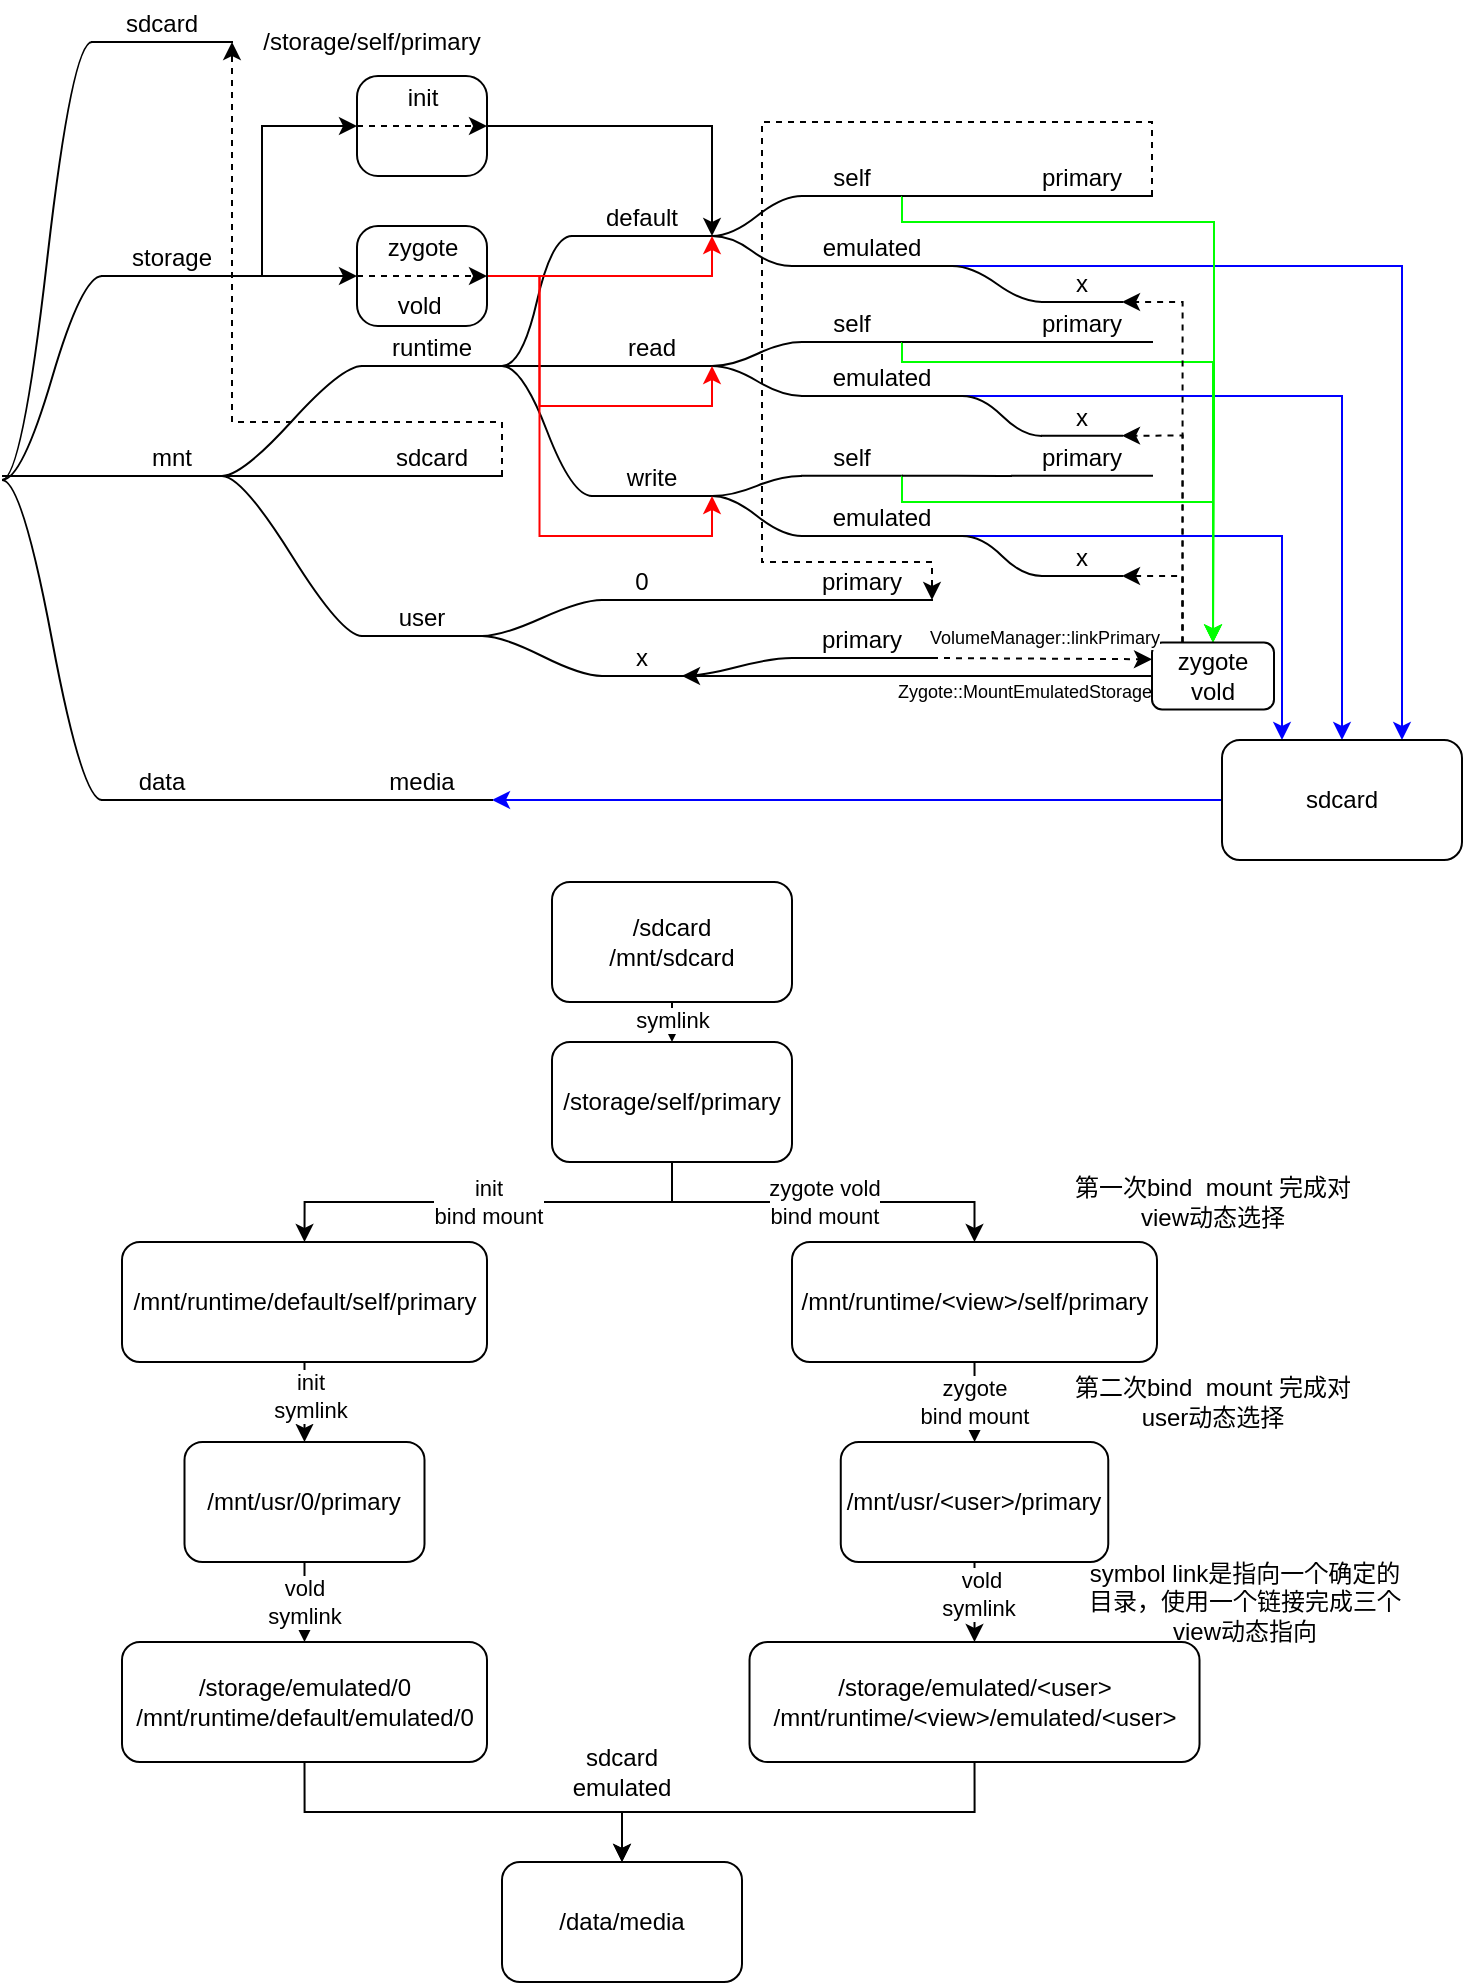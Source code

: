 <mxfile version="13.8.8" type="github">
  <diagram id="6JwGHGVocwXZkzMCrswH" name="Page-1">
    <mxGraphModel dx="1186" dy="703" grid="1" gridSize="10" guides="1" tooltips="1" connect="1" arrows="1" fold="1" page="1" pageScale="1" pageWidth="850" pageHeight="1100" math="0" shadow="0">
      <root>
        <mxCell id="0" />
        <mxCell id="1" parent="0" />
        <mxCell id="CsnrQh9HoF27jer_LtWM-1" value="sdcard" style="whiteSpace=wrap;html=1;shape=partialRectangle;top=0;left=0;bottom=1;right=0;points=[[0,1],[1,1]];fillColor=none;align=center;verticalAlign=bottom;routingCenterY=0.5;snapToPoint=1;recursiveResize=0;autosize=1;treeFolding=1;treeMoving=1;newEdgeStyle={&quot;edgeStyle&quot;:&quot;entityRelationEdgeStyle&quot;,&quot;startArrow&quot;:&quot;none&quot;,&quot;endArrow&quot;:&quot;none&quot;,&quot;segment&quot;:10,&quot;curved&quot;:1};" parent="1" vertex="1">
          <mxGeometry x="85" y="30" width="70" height="20" as="geometry" />
        </mxCell>
        <mxCell id="CsnrQh9HoF27jer_LtWM-2" value="" style="edgeStyle=entityRelationEdgeStyle;startArrow=none;endArrow=none;segment=10;curved=1;" parent="1" target="CsnrQh9HoF27jer_LtWM-1" edge="1">
          <mxGeometry relative="1" as="geometry">
            <mxPoint x="40" y="269" as="sourcePoint" />
          </mxGeometry>
        </mxCell>
        <mxCell id="CsnrQh9HoF27jer_LtWM-42" style="edgeStyle=orthogonalEdgeStyle;rounded=0;orthogonalLoop=1;jettySize=auto;html=1;exitX=1;exitY=1;exitDx=0;exitDy=0;entryX=0;entryY=0.5;entryDx=0;entryDy=0;" parent="1" source="CsnrQh9HoF27jer_LtWM-3" target="CsnrQh9HoF27jer_LtWM-41" edge="1">
          <mxGeometry relative="1" as="geometry">
            <Array as="points">
              <mxPoint x="170" y="167" />
              <mxPoint x="170" y="92" />
            </Array>
          </mxGeometry>
        </mxCell>
        <mxCell id="CsnrQh9HoF27jer_LtWM-47" style="edgeStyle=orthogonalEdgeStyle;rounded=0;orthogonalLoop=1;jettySize=auto;html=1;exitX=1;exitY=1;exitDx=0;exitDy=0;entryX=0;entryY=0.5;entryDx=0;entryDy=0;" parent="1" source="CsnrQh9HoF27jer_LtWM-3" target="CsnrQh9HoF27jer_LtWM-46" edge="1">
          <mxGeometry relative="1" as="geometry">
            <Array as="points">
              <mxPoint x="200" y="167" />
              <mxPoint x="200" y="167" />
            </Array>
          </mxGeometry>
        </mxCell>
        <mxCell id="CsnrQh9HoF27jer_LtWM-3" value="storage" style="whiteSpace=wrap;html=1;shape=partialRectangle;top=0;left=0;bottom=1;right=0;points=[[0,1],[1,1]];fillColor=none;align=center;verticalAlign=bottom;routingCenterY=0.5;snapToPoint=1;recursiveResize=0;autosize=1;treeFolding=1;treeMoving=1;newEdgeStyle={&quot;edgeStyle&quot;:&quot;entityRelationEdgeStyle&quot;,&quot;startArrow&quot;:&quot;none&quot;,&quot;endArrow&quot;:&quot;none&quot;,&quot;segment&quot;:10,&quot;curved&quot;:1};" parent="1" vertex="1">
          <mxGeometry x="90" y="137" width="70" height="30" as="geometry" />
        </mxCell>
        <mxCell id="CsnrQh9HoF27jer_LtWM-4" value="" style="edgeStyle=entityRelationEdgeStyle;startArrow=none;endArrow=none;segment=10;curved=1;" parent="1" target="CsnrQh9HoF27jer_LtWM-3" edge="1">
          <mxGeometry relative="1" as="geometry">
            <mxPoint x="40" y="269" as="sourcePoint" />
          </mxGeometry>
        </mxCell>
        <mxCell id="CsnrQh9HoF27jer_LtWM-5" value="mnt" style="whiteSpace=wrap;html=1;shape=partialRectangle;top=0;left=0;bottom=1;right=0;points=[[0,1],[1,1]];fillColor=none;align=center;verticalAlign=bottom;routingCenterY=0.5;snapToPoint=1;recursiveResize=0;autosize=1;treeFolding=1;treeMoving=1;newEdgeStyle={&quot;edgeStyle&quot;:&quot;entityRelationEdgeStyle&quot;,&quot;startArrow&quot;:&quot;none&quot;,&quot;endArrow&quot;:&quot;none&quot;,&quot;segment&quot;:10,&quot;curved&quot;:1};" parent="1" vertex="1">
          <mxGeometry x="100" y="247" width="50" height="20" as="geometry" />
        </mxCell>
        <mxCell id="CsnrQh9HoF27jer_LtWM-6" value="" style="edgeStyle=entityRelationEdgeStyle;startArrow=none;endArrow=none;segment=10;curved=1;" parent="1" target="CsnrQh9HoF27jer_LtWM-5" edge="1">
          <mxGeometry relative="1" as="geometry">
            <mxPoint x="40" y="267" as="sourcePoint" />
          </mxGeometry>
        </mxCell>
        <mxCell id="CsnrQh9HoF27jer_LtWM-7" value="data" style="whiteSpace=wrap;html=1;shape=partialRectangle;top=0;left=0;bottom=1;right=0;points=[[0,1],[1,1]];fillColor=none;align=center;verticalAlign=bottom;routingCenterY=0.5;snapToPoint=1;recursiveResize=0;autosize=1;treeFolding=1;treeMoving=1;newEdgeStyle={&quot;edgeStyle&quot;:&quot;entityRelationEdgeStyle&quot;,&quot;startArrow&quot;:&quot;none&quot;,&quot;endArrow&quot;:&quot;none&quot;,&quot;segment&quot;:10,&quot;curved&quot;:1};" parent="1" vertex="1">
          <mxGeometry x="90" y="409" width="60" height="20" as="geometry" />
        </mxCell>
        <mxCell id="CsnrQh9HoF27jer_LtWM-8" value="" style="edgeStyle=entityRelationEdgeStyle;startArrow=none;endArrow=none;segment=10;curved=1;" parent="1" target="CsnrQh9HoF27jer_LtWM-7" edge="1">
          <mxGeometry relative="1" as="geometry">
            <mxPoint x="40" y="269" as="sourcePoint" />
          </mxGeometry>
        </mxCell>
        <mxCell id="CsnrQh9HoF27jer_LtWM-9" value="user" style="whiteSpace=wrap;html=1;shape=partialRectangle;top=0;left=0;bottom=1;right=0;points=[[0,1],[1,1]];fillColor=none;align=center;verticalAlign=bottom;routingCenterY=0.5;snapToPoint=1;recursiveResize=0;autosize=1;treeFolding=1;treeMoving=1;newEdgeStyle={&quot;edgeStyle&quot;:&quot;entityRelationEdgeStyle&quot;,&quot;startArrow&quot;:&quot;none&quot;,&quot;endArrow&quot;:&quot;none&quot;,&quot;segment&quot;:10,&quot;curved&quot;:1};" parent="1" vertex="1">
          <mxGeometry x="220" y="327.0" width="60" height="20" as="geometry" />
        </mxCell>
        <mxCell id="CsnrQh9HoF27jer_LtWM-10" value="" style="edgeStyle=entityRelationEdgeStyle;startArrow=none;endArrow=none;segment=10;curved=1;exitX=1;exitY=1;exitDx=0;exitDy=0;" parent="1" source="CsnrQh9HoF27jer_LtWM-5" target="CsnrQh9HoF27jer_LtWM-9" edge="1">
          <mxGeometry relative="1" as="geometry">
            <mxPoint x="165" y="387.0" as="sourcePoint" />
          </mxGeometry>
        </mxCell>
        <mxCell id="CsnrQh9HoF27jer_LtWM-106" style="edgeStyle=orthogonalEdgeStyle;rounded=0;orthogonalLoop=1;jettySize=auto;html=1;exitX=1;exitY=1;exitDx=0;exitDy=0;entryX=1;entryY=1;entryDx=0;entryDy=0;startArrow=none;startFill=0;endArrow=classic;endFill=1;dashed=1;" parent="1" source="CsnrQh9HoF27jer_LtWM-11" target="CsnrQh9HoF27jer_LtWM-1" edge="1">
          <mxGeometry relative="1" as="geometry">
            <Array as="points">
              <mxPoint x="290" y="240" />
              <mxPoint x="155" y="240" />
            </Array>
          </mxGeometry>
        </mxCell>
        <mxCell id="CsnrQh9HoF27jer_LtWM-11" value="sdcard" style="whiteSpace=wrap;html=1;shape=partialRectangle;top=0;left=0;bottom=1;right=0;points=[[0,1],[1,1]];fillColor=none;align=center;verticalAlign=bottom;routingCenterY=0.5;snapToPoint=1;recursiveResize=0;autosize=1;treeFolding=1;treeMoving=1;newEdgeStyle={&quot;edgeStyle&quot;:&quot;entityRelationEdgeStyle&quot;,&quot;startArrow&quot;:&quot;none&quot;,&quot;endArrow&quot;:&quot;none&quot;,&quot;segment&quot;:10,&quot;curved&quot;:1};" parent="1" vertex="1">
          <mxGeometry x="220" y="246.83" width="70" height="20.17" as="geometry" />
        </mxCell>
        <mxCell id="CsnrQh9HoF27jer_LtWM-12" value="" style="edgeStyle=entityRelationEdgeStyle;startArrow=none;endArrow=none;segment=10;curved=1;" parent="1" target="CsnrQh9HoF27jer_LtWM-11" edge="1">
          <mxGeometry relative="1" as="geometry">
            <mxPoint x="150" y="267" as="sourcePoint" />
          </mxGeometry>
        </mxCell>
        <mxCell id="CsnrQh9HoF27jer_LtWM-13" value="runtime" style="whiteSpace=wrap;html=1;shape=partialRectangle;top=0;left=0;bottom=1;right=0;points=[[0,1],[1,1]];fillColor=none;align=center;verticalAlign=bottom;routingCenterY=0.5;snapToPoint=1;recursiveResize=0;autosize=1;treeFolding=1;treeMoving=1;newEdgeStyle={&quot;edgeStyle&quot;:&quot;entityRelationEdgeStyle&quot;,&quot;startArrow&quot;:&quot;none&quot;,&quot;endArrow&quot;:&quot;none&quot;,&quot;segment&quot;:10,&quot;curved&quot;:1};" parent="1" vertex="1">
          <mxGeometry x="220" y="192" width="70" height="20" as="geometry" />
        </mxCell>
        <mxCell id="CsnrQh9HoF27jer_LtWM-14" value="" style="edgeStyle=entityRelationEdgeStyle;startArrow=none;endArrow=none;segment=10;curved=1;exitX=1;exitY=1;exitDx=0;exitDy=0;" parent="1" source="CsnrQh9HoF27jer_LtWM-5" target="CsnrQh9HoF27jer_LtWM-13" edge="1">
          <mxGeometry relative="1" as="geometry">
            <mxPoint x="150" y="191.83" as="sourcePoint" />
          </mxGeometry>
        </mxCell>
        <mxCell id="CsnrQh9HoF27jer_LtWM-15" value="0" style="whiteSpace=wrap;html=1;shape=partialRectangle;top=0;left=0;bottom=1;right=0;points=[[0,1],[1,1]];fillColor=none;align=center;verticalAlign=bottom;routingCenterY=0.5;snapToPoint=1;recursiveResize=0;autosize=1;treeFolding=1;treeMoving=1;newEdgeStyle={&quot;edgeStyle&quot;:&quot;entityRelationEdgeStyle&quot;,&quot;startArrow&quot;:&quot;none&quot;,&quot;endArrow&quot;:&quot;none&quot;,&quot;segment&quot;:10,&quot;curved&quot;:1};" parent="1" vertex="1">
          <mxGeometry x="340" y="309" width="40" height="20" as="geometry" />
        </mxCell>
        <mxCell id="CsnrQh9HoF27jer_LtWM-16" value="" style="edgeStyle=entityRelationEdgeStyle;startArrow=none;endArrow=none;segment=10;curved=1;exitX=1;exitY=1;exitDx=0;exitDy=0;" parent="1" source="CsnrQh9HoF27jer_LtWM-9" target="CsnrQh9HoF27jer_LtWM-15" edge="1">
          <mxGeometry relative="1" as="geometry">
            <mxPoint x="295" y="387.0" as="sourcePoint" />
          </mxGeometry>
        </mxCell>
        <mxCell id="CsnrQh9HoF27jer_LtWM-90" style="edgeStyle=orthogonalEdgeStyle;rounded=0;orthogonalLoop=1;jettySize=auto;html=1;entryX=0;entryY=0.5;entryDx=0;entryDy=0;startArrow=classic;startFill=1;endArrow=none;endFill=0;exitX=1;exitY=1;exitDx=0;exitDy=0;" parent="1" source="CsnrQh9HoF27jer_LtWM-17" target="CsnrQh9HoF27jer_LtWM-81" edge="1">
          <mxGeometry relative="1" as="geometry">
            <mxPoint x="500" y="367" as="sourcePoint" />
            <Array as="points">
              <mxPoint x="440" y="367" />
              <mxPoint x="440" y="367" />
            </Array>
          </mxGeometry>
        </mxCell>
        <mxCell id="CsnrQh9HoF27jer_LtWM-107" value="&lt;font style=&quot;font-size: 9px&quot;&gt;Zygote::MountEmulatedStorage&lt;/font&gt;" style="edgeLabel;html=1;align=center;verticalAlign=middle;resizable=0;points=[];rotation=0;" parent="CsnrQh9HoF27jer_LtWM-90" vertex="1" connectable="0">
          <mxGeometry x="0.003" y="-3" relative="1" as="geometry">
            <mxPoint x="52.5" y="4" as="offset" />
          </mxGeometry>
        </mxCell>
        <mxCell id="CsnrQh9HoF27jer_LtWM-17" value="x" style="whiteSpace=wrap;html=1;shape=partialRectangle;top=0;left=0;bottom=1;right=0;points=[[0,1],[1,1]];fillColor=none;align=center;verticalAlign=bottom;routingCenterY=0.5;snapToPoint=1;recursiveResize=0;autosize=1;treeFolding=1;treeMoving=1;newEdgeStyle={&quot;edgeStyle&quot;:&quot;entityRelationEdgeStyle&quot;,&quot;startArrow&quot;:&quot;none&quot;,&quot;endArrow&quot;:&quot;none&quot;,&quot;segment&quot;:10,&quot;curved&quot;:1};" parent="1" vertex="1">
          <mxGeometry x="340" y="347.0" width="40" height="20" as="geometry" />
        </mxCell>
        <mxCell id="CsnrQh9HoF27jer_LtWM-18" value="" style="edgeStyle=entityRelationEdgeStyle;startArrow=none;endArrow=none;segment=10;curved=1;exitX=1;exitY=1;exitDx=0;exitDy=0;" parent="1" source="CsnrQh9HoF27jer_LtWM-9" target="CsnrQh9HoF27jer_LtWM-17" edge="1">
          <mxGeometry relative="1" as="geometry">
            <mxPoint x="295" y="387.0" as="sourcePoint" />
          </mxGeometry>
        </mxCell>
        <mxCell id="CsnrQh9HoF27jer_LtWM-19" value="default" style="whiteSpace=wrap;html=1;shape=partialRectangle;top=0;left=0;bottom=1;right=0;points=[[0,1],[1,1]];fillColor=none;align=center;verticalAlign=bottom;routingCenterY=0.5;snapToPoint=1;recursiveResize=0;autosize=1;treeFolding=1;treeMoving=1;newEdgeStyle={&quot;edgeStyle&quot;:&quot;entityRelationEdgeStyle&quot;,&quot;startArrow&quot;:&quot;none&quot;,&quot;endArrow&quot;:&quot;none&quot;,&quot;segment&quot;:10,&quot;curved&quot;:1};" parent="1" vertex="1">
          <mxGeometry x="325" y="127" width="70" height="20" as="geometry" />
        </mxCell>
        <mxCell id="CsnrQh9HoF27jer_LtWM-20" value="" style="edgeStyle=entityRelationEdgeStyle;startArrow=none;endArrow=none;segment=10;curved=1;exitX=1;exitY=1;exitDx=0;exitDy=0;" parent="1" source="CsnrQh9HoF27jer_LtWM-13" target="CsnrQh9HoF27jer_LtWM-19" edge="1">
          <mxGeometry relative="1" as="geometry">
            <mxPoint x="285" y="227" as="sourcePoint" />
          </mxGeometry>
        </mxCell>
        <mxCell id="CsnrQh9HoF27jer_LtWM-21" value="read" style="whiteSpace=wrap;html=1;shape=partialRectangle;top=0;left=0;bottom=1;right=0;points=[[0,1],[1,1]];fillColor=none;align=center;verticalAlign=bottom;routingCenterY=0.5;snapToPoint=1;recursiveResize=0;autosize=1;treeFolding=1;treeMoving=1;newEdgeStyle={&quot;edgeStyle&quot;:&quot;entityRelationEdgeStyle&quot;,&quot;startArrow&quot;:&quot;none&quot;,&quot;endArrow&quot;:&quot;none&quot;,&quot;segment&quot;:10,&quot;curved&quot;:1};" parent="1" vertex="1">
          <mxGeometry x="335" y="192" width="60" height="20" as="geometry" />
        </mxCell>
        <mxCell id="CsnrQh9HoF27jer_LtWM-22" value="" style="edgeStyle=entityRelationEdgeStyle;startArrow=none;endArrow=none;segment=10;curved=1;exitX=1;exitY=1;exitDx=0;exitDy=0;" parent="1" source="CsnrQh9HoF27jer_LtWM-13" target="CsnrQh9HoF27jer_LtWM-21" edge="1">
          <mxGeometry relative="1" as="geometry">
            <mxPoint x="290" y="227" as="sourcePoint" />
          </mxGeometry>
        </mxCell>
        <mxCell id="CsnrQh9HoF27jer_LtWM-23" value="write" style="whiteSpace=wrap;html=1;shape=partialRectangle;top=0;left=0;bottom=1;right=0;points=[[0,1],[1,1]];fillColor=none;align=center;verticalAlign=bottom;routingCenterY=0.5;snapToPoint=1;recursiveResize=0;autosize=1;treeFolding=1;treeMoving=1;newEdgeStyle={&quot;edgeStyle&quot;:&quot;entityRelationEdgeStyle&quot;,&quot;startArrow&quot;:&quot;none&quot;,&quot;endArrow&quot;:&quot;none&quot;,&quot;segment&quot;:10,&quot;curved&quot;:1};" parent="1" vertex="1">
          <mxGeometry x="335" y="257" width="60" height="20" as="geometry" />
        </mxCell>
        <mxCell id="CsnrQh9HoF27jer_LtWM-24" value="" style="edgeStyle=entityRelationEdgeStyle;startArrow=none;endArrow=none;segment=10;curved=1;exitX=1;exitY=1;exitDx=0;exitDy=0;" parent="1" source="CsnrQh9HoF27jer_LtWM-13" target="CsnrQh9HoF27jer_LtWM-23" edge="1">
          <mxGeometry relative="1" as="geometry">
            <mxPoint x="290" y="297" as="sourcePoint" />
          </mxGeometry>
        </mxCell>
        <mxCell id="CsnrQh9HoF27jer_LtWM-25" value="self" style="whiteSpace=wrap;html=1;shape=partialRectangle;top=0;left=0;bottom=1;right=0;points=[[0,1],[1,1]];fillColor=none;align=center;verticalAlign=bottom;routingCenterY=0.5;snapToPoint=1;recursiveResize=0;autosize=1;treeFolding=1;treeMoving=1;newEdgeStyle={&quot;edgeStyle&quot;:&quot;entityRelationEdgeStyle&quot;,&quot;startArrow&quot;:&quot;none&quot;,&quot;endArrow&quot;:&quot;none&quot;,&quot;segment&quot;:10,&quot;curved&quot;:1};" parent="1" vertex="1">
          <mxGeometry x="440" y="107" width="50" height="20" as="geometry" />
        </mxCell>
        <mxCell id="CsnrQh9HoF27jer_LtWM-26" value="" style="edgeStyle=entityRelationEdgeStyle;startArrow=none;endArrow=none;segment=10;curved=1;exitX=1;exitY=1;exitDx=0;exitDy=0;" parent="1" source="CsnrQh9HoF27jer_LtWM-19" target="CsnrQh9HoF27jer_LtWM-25" edge="1">
          <mxGeometry relative="1" as="geometry">
            <mxPoint x="395" y="207" as="sourcePoint" />
          </mxGeometry>
        </mxCell>
        <mxCell id="CsnrQh9HoF27jer_LtWM-72" style="edgeStyle=orthogonalEdgeStyle;rounded=0;orthogonalLoop=1;jettySize=auto;html=1;exitX=1;exitY=1;exitDx=0;exitDy=0;entryX=0.75;entryY=0;entryDx=0;entryDy=0;strokeColor=#0000FF;" parent="1" source="CsnrQh9HoF27jer_LtWM-27" target="CsnrQh9HoF27jer_LtWM-56" edge="1">
          <mxGeometry relative="1" as="geometry">
            <Array as="points">
              <mxPoint x="740" y="162" />
            </Array>
          </mxGeometry>
        </mxCell>
        <mxCell id="CsnrQh9HoF27jer_LtWM-27" value="emulated" style="whiteSpace=wrap;html=1;shape=partialRectangle;top=0;left=0;bottom=1;right=0;points=[[0,1],[1,1]];fillColor=none;align=center;verticalAlign=bottom;routingCenterY=0.5;snapToPoint=1;recursiveResize=0;autosize=1;treeFolding=1;treeMoving=1;newEdgeStyle={&quot;edgeStyle&quot;:&quot;entityRelationEdgeStyle&quot;,&quot;startArrow&quot;:&quot;none&quot;,&quot;endArrow&quot;:&quot;none&quot;,&quot;segment&quot;:10,&quot;curved&quot;:1};" parent="1" vertex="1">
          <mxGeometry x="435" y="142" width="80" height="20" as="geometry" />
        </mxCell>
        <mxCell id="CsnrQh9HoF27jer_LtWM-28" value="" style="edgeStyle=entityRelationEdgeStyle;startArrow=none;endArrow=none;segment=10;curved=1;exitX=1;exitY=1;exitDx=0;exitDy=0;" parent="1" source="CsnrQh9HoF27jer_LtWM-19" target="CsnrQh9HoF27jer_LtWM-27" edge="1">
          <mxGeometry relative="1" as="geometry">
            <mxPoint x="365" y="327" as="sourcePoint" />
          </mxGeometry>
        </mxCell>
        <mxCell id="CsnrQh9HoF27jer_LtWM-29" value="self" style="whiteSpace=wrap;html=1;shape=partialRectangle;top=0;left=0;bottom=1;right=0;points=[[0,1],[1,1]];fillColor=none;align=center;verticalAlign=bottom;routingCenterY=0.5;snapToPoint=1;recursiveResize=0;autosize=1;treeFolding=1;treeMoving=1;newEdgeStyle={&quot;edgeStyle&quot;:&quot;entityRelationEdgeStyle&quot;,&quot;startArrow&quot;:&quot;none&quot;,&quot;endArrow&quot;:&quot;none&quot;,&quot;segment&quot;:10,&quot;curved&quot;:1};" parent="1" vertex="1">
          <mxGeometry x="440" y="180" width="50" height="20" as="geometry" />
        </mxCell>
        <mxCell id="CsnrQh9HoF27jer_LtWM-30" value="" style="edgeStyle=entityRelationEdgeStyle;startArrow=none;endArrow=none;segment=10;curved=1;exitX=1;exitY=1;exitDx=0;exitDy=0;" parent="1" source="CsnrQh9HoF27jer_LtWM-21" target="CsnrQh9HoF27jer_LtWM-29" edge="1">
          <mxGeometry relative="1" as="geometry">
            <mxPoint x="395" y="247" as="sourcePoint" />
          </mxGeometry>
        </mxCell>
        <mxCell id="CsnrQh9HoF27jer_LtWM-71" style="edgeStyle=orthogonalEdgeStyle;rounded=0;orthogonalLoop=1;jettySize=auto;html=1;exitX=1;exitY=1;exitDx=0;exitDy=0;entryX=0.5;entryY=0;entryDx=0;entryDy=0;strokeColor=#0000FF;" parent="1" source="CsnrQh9HoF27jer_LtWM-31" target="CsnrQh9HoF27jer_LtWM-56" edge="1">
          <mxGeometry relative="1" as="geometry">
            <Array as="points">
              <mxPoint x="710" y="227" />
            </Array>
          </mxGeometry>
        </mxCell>
        <mxCell id="CsnrQh9HoF27jer_LtWM-31" value="emulated" style="whiteSpace=wrap;html=1;shape=partialRectangle;top=0;left=0;bottom=1;right=0;points=[[0,1],[1,1]];fillColor=none;align=center;verticalAlign=bottom;routingCenterY=0.5;snapToPoint=1;recursiveResize=0;autosize=1;treeFolding=1;treeMoving=1;newEdgeStyle={&quot;edgeStyle&quot;:&quot;entityRelationEdgeStyle&quot;,&quot;startArrow&quot;:&quot;none&quot;,&quot;endArrow&quot;:&quot;none&quot;,&quot;segment&quot;:10,&quot;curved&quot;:1};" parent="1" vertex="1">
          <mxGeometry x="440" y="207" width="80" height="20" as="geometry" />
        </mxCell>
        <mxCell id="CsnrQh9HoF27jer_LtWM-32" value="" style="edgeStyle=entityRelationEdgeStyle;startArrow=none;endArrow=none;segment=10;curved=1;exitX=1;exitY=1;exitDx=0;exitDy=0;" parent="1" source="CsnrQh9HoF27jer_LtWM-21" target="CsnrQh9HoF27jer_LtWM-31" edge="1">
          <mxGeometry relative="1" as="geometry">
            <mxPoint x="395" y="247" as="sourcePoint" />
          </mxGeometry>
        </mxCell>
        <mxCell id="CsnrQh9HoF27jer_LtWM-33" value="self" style="whiteSpace=wrap;html=1;shape=partialRectangle;top=0;left=0;bottom=1;right=0;points=[[0,1],[1,1]];fillColor=none;align=center;verticalAlign=bottom;routingCenterY=0.5;snapToPoint=1;recursiveResize=0;autosize=1;treeFolding=1;treeMoving=1;newEdgeStyle={&quot;edgeStyle&quot;:&quot;entityRelationEdgeStyle&quot;,&quot;startArrow&quot;:&quot;none&quot;,&quot;endArrow&quot;:&quot;none&quot;,&quot;segment&quot;:10,&quot;curved&quot;:1};" parent="1" vertex="1">
          <mxGeometry x="440" y="246.83" width="50" height="20" as="geometry" />
        </mxCell>
        <mxCell id="CsnrQh9HoF27jer_LtWM-34" value="" style="edgeStyle=entityRelationEdgeStyle;startArrow=none;endArrow=none;segment=10;curved=1;exitX=1;exitY=1;exitDx=0;exitDy=0;" parent="1" source="CsnrQh9HoF27jer_LtWM-23" target="CsnrQh9HoF27jer_LtWM-33" edge="1">
          <mxGeometry relative="1" as="geometry">
            <mxPoint x="395" y="286.83" as="sourcePoint" />
          </mxGeometry>
        </mxCell>
        <mxCell id="CsnrQh9HoF27jer_LtWM-70" style="edgeStyle=orthogonalEdgeStyle;rounded=0;orthogonalLoop=1;jettySize=auto;html=1;exitX=1;exitY=1;exitDx=0;exitDy=0;entryX=0.25;entryY=0;entryDx=0;entryDy=0;strokeColor=#0000FF;" parent="1" source="CsnrQh9HoF27jer_LtWM-35" target="CsnrQh9HoF27jer_LtWM-56" edge="1">
          <mxGeometry relative="1" as="geometry">
            <Array as="points">
              <mxPoint x="680" y="297" />
            </Array>
          </mxGeometry>
        </mxCell>
        <mxCell id="CsnrQh9HoF27jer_LtWM-35" value="emulated" style="whiteSpace=wrap;html=1;shape=partialRectangle;top=0;left=0;bottom=1;right=0;points=[[0,1],[1,1]];fillColor=none;align=center;verticalAlign=bottom;routingCenterY=0.5;snapToPoint=1;recursiveResize=0;autosize=1;treeFolding=1;treeMoving=1;newEdgeStyle={&quot;edgeStyle&quot;:&quot;entityRelationEdgeStyle&quot;,&quot;startArrow&quot;:&quot;none&quot;,&quot;endArrow&quot;:&quot;none&quot;,&quot;segment&quot;:10,&quot;curved&quot;:1};" parent="1" vertex="1">
          <mxGeometry x="440" y="277" width="80" height="20" as="geometry" />
        </mxCell>
        <mxCell id="CsnrQh9HoF27jer_LtWM-36" value="" style="edgeStyle=entityRelationEdgeStyle;startArrow=none;endArrow=none;segment=10;curved=1;exitX=1;exitY=1;exitDx=0;exitDy=0;" parent="1" source="CsnrQh9HoF27jer_LtWM-23" target="CsnrQh9HoF27jer_LtWM-35" edge="1">
          <mxGeometry relative="1" as="geometry">
            <mxPoint x="395" y="286.83" as="sourcePoint" />
          </mxGeometry>
        </mxCell>
        <mxCell id="CsnrQh9HoF27jer_LtWM-59" style="edgeStyle=orthogonalEdgeStyle;rounded=0;orthogonalLoop=1;jettySize=auto;html=1;exitX=1;exitY=1;exitDx=0;exitDy=0;entryX=0;entryY=0.5;entryDx=0;entryDy=0;startArrow=classic;startFill=1;endArrow=none;endFill=0;strokeColor=#0000FF;" parent="1" source="CsnrQh9HoF27jer_LtWM-37" target="CsnrQh9HoF27jer_LtWM-56" edge="1">
          <mxGeometry relative="1" as="geometry">
            <Array as="points">
              <mxPoint x="350" y="429" />
              <mxPoint x="350" y="429" />
            </Array>
          </mxGeometry>
        </mxCell>
        <mxCell id="CsnrQh9HoF27jer_LtWM-37" value="media" style="whiteSpace=wrap;html=1;shape=partialRectangle;top=0;left=0;bottom=1;right=0;points=[[0,1],[1,1]];fillColor=none;align=center;verticalAlign=bottom;routingCenterY=0.5;snapToPoint=1;recursiveResize=0;autosize=1;treeFolding=1;treeMoving=1;newEdgeStyle={&quot;edgeStyle&quot;:&quot;entityRelationEdgeStyle&quot;,&quot;startArrow&quot;:&quot;none&quot;,&quot;endArrow&quot;:&quot;none&quot;,&quot;segment&quot;:10,&quot;curved&quot;:1};" parent="1" vertex="1">
          <mxGeometry x="215" y="409" width="70" height="20" as="geometry" />
        </mxCell>
        <mxCell id="CsnrQh9HoF27jer_LtWM-38" value="" style="edgeStyle=entityRelationEdgeStyle;startArrow=none;endArrow=none;segment=10;curved=1;exitX=1;exitY=1;exitDx=0;exitDy=0;" parent="1" source="CsnrQh9HoF27jer_LtWM-7" target="CsnrQh9HoF27jer_LtWM-37" edge="1">
          <mxGeometry relative="1" as="geometry">
            <mxPoint x="150" y="434" as="sourcePoint" />
          </mxGeometry>
        </mxCell>
        <mxCell id="CsnrQh9HoF27jer_LtWM-44" style="edgeStyle=orthogonalEdgeStyle;rounded=0;orthogonalLoop=1;jettySize=auto;html=1;exitX=1;exitY=0.5;exitDx=0;exitDy=0;entryX=1;entryY=1;entryDx=0;entryDy=0;" parent="1" source="CsnrQh9HoF27jer_LtWM-41" target="CsnrQh9HoF27jer_LtWM-19" edge="1">
          <mxGeometry relative="1" as="geometry">
            <Array as="points">
              <mxPoint x="395" y="92" />
            </Array>
          </mxGeometry>
        </mxCell>
        <mxCell id="CsnrQh9HoF27jer_LtWM-41" value="init&lt;br&gt;&lt;br&gt;&amp;nbsp;" style="rounded=1;whiteSpace=wrap;html=1;arcSize=21;" parent="1" vertex="1">
          <mxGeometry x="217.5" y="67" width="65" height="50" as="geometry" />
        </mxCell>
        <mxCell id="CsnrQh9HoF27jer_LtWM-43" style="edgeStyle=orthogonalEdgeStyle;rounded=0;orthogonalLoop=1;jettySize=auto;html=1;exitX=0;exitY=0.5;exitDx=0;exitDy=0;entryX=1;entryY=0.5;entryDx=0;entryDy=0;dashed=1;" parent="1" source="CsnrQh9HoF27jer_LtWM-41" target="CsnrQh9HoF27jer_LtWM-41" edge="1">
          <mxGeometry relative="1" as="geometry">
            <Array as="points">
              <mxPoint x="250" y="92" />
              <mxPoint x="250" y="92" />
            </Array>
          </mxGeometry>
        </mxCell>
        <mxCell id="CsnrQh9HoF27jer_LtWM-51" style="edgeStyle=orthogonalEdgeStyle;rounded=0;orthogonalLoop=1;jettySize=auto;html=1;exitX=1;exitY=0.5;exitDx=0;exitDy=0;entryX=1;entryY=1;entryDx=0;entryDy=0;strokeColor=#FF0000;" parent="1" source="CsnrQh9HoF27jer_LtWM-46" target="CsnrQh9HoF27jer_LtWM-19" edge="1">
          <mxGeometry relative="1" as="geometry">
            <mxPoint x="370" y="159" as="targetPoint" />
            <Array as="points">
              <mxPoint x="395" y="167" />
            </Array>
          </mxGeometry>
        </mxCell>
        <mxCell id="CsnrQh9HoF27jer_LtWM-52" style="edgeStyle=orthogonalEdgeStyle;rounded=0;orthogonalLoop=1;jettySize=auto;html=1;exitX=1;exitY=0.5;exitDx=0;exitDy=0;entryX=1;entryY=1;entryDx=0;entryDy=0;strokeColor=#FF0000;" parent="1" source="CsnrQh9HoF27jer_LtWM-46" target="CsnrQh9HoF27jer_LtWM-21" edge="1">
          <mxGeometry relative="1" as="geometry" />
        </mxCell>
        <mxCell id="CsnrQh9HoF27jer_LtWM-53" style="edgeStyle=orthogonalEdgeStyle;rounded=0;orthogonalLoop=1;jettySize=auto;html=1;exitX=1;exitY=0.5;exitDx=0;exitDy=0;entryX=1;entryY=1;entryDx=0;entryDy=0;strokeColor=#FF0000;" parent="1" source="CsnrQh9HoF27jer_LtWM-46" target="CsnrQh9HoF27jer_LtWM-23" edge="1">
          <mxGeometry relative="1" as="geometry" />
        </mxCell>
        <mxCell id="CsnrQh9HoF27jer_LtWM-46" value="zygote&lt;br&gt;&lt;br&gt;vold&amp;nbsp;" style="rounded=1;whiteSpace=wrap;html=1;arcSize=21;" parent="1" vertex="1">
          <mxGeometry x="217.5" y="142" width="65" height="50" as="geometry" />
        </mxCell>
        <mxCell id="CsnrQh9HoF27jer_LtWM-55" style="edgeStyle=orthogonalEdgeStyle;rounded=0;orthogonalLoop=1;jettySize=auto;html=1;exitX=0;exitY=0.5;exitDx=0;exitDy=0;entryX=1;entryY=0.5;entryDx=0;entryDy=0;dashed=1;" parent="1" source="CsnrQh9HoF27jer_LtWM-46" target="CsnrQh9HoF27jer_LtWM-46" edge="1">
          <mxGeometry relative="1" as="geometry">
            <Array as="points">
              <mxPoint x="260" y="167" />
              <mxPoint x="260" y="167" />
            </Array>
          </mxGeometry>
        </mxCell>
        <mxCell id="CsnrQh9HoF27jer_LtWM-56" value="sdcard" style="rounded=1;whiteSpace=wrap;html=1;" parent="1" vertex="1">
          <mxGeometry x="650" y="399" width="120" height="60" as="geometry" />
        </mxCell>
        <mxCell id="CsnrQh9HoF27jer_LtWM-57" value="primary" style="whiteSpace=wrap;html=1;shape=partialRectangle;top=0;left=0;bottom=1;right=0;points=[[0,1],[1,1]];fillColor=none;align=center;verticalAlign=bottom;routingCenterY=0.5;snapToPoint=1;recursiveResize=0;autosize=1;treeFolding=1;treeMoving=1;newEdgeStyle={&quot;edgeStyle&quot;:&quot;entityRelationEdgeStyle&quot;,&quot;startArrow&quot;:&quot;none&quot;,&quot;endArrow&quot;:&quot;none&quot;,&quot;segment&quot;:10,&quot;curved&quot;:1};" parent="1" vertex="1">
          <mxGeometry x="435" y="309" width="70" height="20" as="geometry" />
        </mxCell>
        <mxCell id="CsnrQh9HoF27jer_LtWM-58" value="" style="edgeStyle=entityRelationEdgeStyle;startArrow=none;endArrow=none;segment=10;curved=1;exitX=1;exitY=1;exitDx=0;exitDy=0;" parent="1" source="CsnrQh9HoF27jer_LtWM-15" target="CsnrQh9HoF27jer_LtWM-57" edge="1">
          <mxGeometry relative="1" as="geometry">
            <mxPoint x="400" y="349" as="sourcePoint" />
          </mxGeometry>
        </mxCell>
        <mxCell id="CsnrQh9HoF27jer_LtWM-68" style="edgeStyle=orthogonalEdgeStyle;rounded=0;orthogonalLoop=1;jettySize=auto;html=1;exitX=1;exitY=1;exitDx=0;exitDy=0;entryX=1;entryY=1;entryDx=0;entryDy=0;dashed=1;" parent="1" source="CsnrQh9HoF27jer_LtWM-60" target="CsnrQh9HoF27jer_LtWM-57" edge="1">
          <mxGeometry relative="1" as="geometry">
            <Array as="points">
              <mxPoint x="615" y="90" />
              <mxPoint x="420" y="90" />
              <mxPoint x="420" y="310" />
              <mxPoint x="505" y="310" />
            </Array>
          </mxGeometry>
        </mxCell>
        <mxCell id="CsnrQh9HoF27jer_LtWM-88" style="edgeStyle=orthogonalEdgeStyle;rounded=0;orthogonalLoop=1;jettySize=auto;html=1;entryX=0.5;entryY=0;entryDx=0;entryDy=0;startArrow=none;startFill=0;endArrow=classic;endFill=1;exitX=1;exitY=1;exitDx=0;exitDy=0;strokeColor=#00FF00;" parent="1" source="CsnrQh9HoF27jer_LtWM-25" target="CsnrQh9HoF27jer_LtWM-81" edge="1">
          <mxGeometry relative="1" as="geometry">
            <mxPoint x="646" y="150" as="sourcePoint" />
            <Array as="points">
              <mxPoint x="490" y="140" />
              <mxPoint x="646" y="140" />
              <mxPoint x="646" y="250" />
            </Array>
          </mxGeometry>
        </mxCell>
        <mxCell id="CsnrQh9HoF27jer_LtWM-60" value="primary" style="whiteSpace=wrap;html=1;shape=partialRectangle;top=0;left=0;bottom=1;right=0;points=[[0,1],[1,1]];fillColor=none;align=center;verticalAlign=bottom;routingCenterY=0.5;snapToPoint=1;recursiveResize=0;autosize=1;treeFolding=1;treeMoving=1;newEdgeStyle={&quot;edgeStyle&quot;:&quot;entityRelationEdgeStyle&quot;,&quot;startArrow&quot;:&quot;none&quot;,&quot;endArrow&quot;:&quot;none&quot;,&quot;segment&quot;:10,&quot;curved&quot;:1};" parent="1" vertex="1">
          <mxGeometry x="545" y="107" width="70" height="20" as="geometry" />
        </mxCell>
        <mxCell id="CsnrQh9HoF27jer_LtWM-61" value="" style="edgeStyle=entityRelationEdgeStyle;startArrow=none;endArrow=none;segment=10;curved=1;exitX=1;exitY=1;exitDx=0;exitDy=0;" parent="1" source="CsnrQh9HoF27jer_LtWM-25" target="CsnrQh9HoF27jer_LtWM-60" edge="1">
          <mxGeometry relative="1" as="geometry">
            <mxPoint x="500" y="127" as="sourcePoint" />
          </mxGeometry>
        </mxCell>
        <mxCell id="CsnrQh9HoF27jer_LtWM-89" style="edgeStyle=orthogonalEdgeStyle;rounded=0;orthogonalLoop=1;jettySize=auto;html=1;exitX=1;exitY=1;exitDx=0;exitDy=0;entryX=0.5;entryY=0;entryDx=0;entryDy=0;startArrow=none;startFill=0;endArrow=classic;endFill=1;strokeColor=#00FF00;" parent="1" source="CsnrQh9HoF27jer_LtWM-29" target="CsnrQh9HoF27jer_LtWM-81" edge="1">
          <mxGeometry relative="1" as="geometry">
            <Array as="points">
              <mxPoint x="490" y="210" />
              <mxPoint x="646" y="210" />
            </Array>
          </mxGeometry>
        </mxCell>
        <mxCell id="CsnrQh9HoF27jer_LtWM-62" value="primary" style="whiteSpace=wrap;html=1;shape=partialRectangle;top=0;left=0;bottom=1;right=0;points=[[0,1],[1,1]];fillColor=none;align=center;verticalAlign=bottom;routingCenterY=0.5;snapToPoint=1;recursiveResize=0;autosize=1;treeFolding=1;treeMoving=1;newEdgeStyle={&quot;edgeStyle&quot;:&quot;entityRelationEdgeStyle&quot;,&quot;startArrow&quot;:&quot;none&quot;,&quot;endArrow&quot;:&quot;none&quot;,&quot;segment&quot;:10,&quot;curved&quot;:1};" parent="1" vertex="1">
          <mxGeometry x="545" y="180" width="70" height="20" as="geometry" />
        </mxCell>
        <mxCell id="CsnrQh9HoF27jer_LtWM-63" value="" style="edgeStyle=entityRelationEdgeStyle;startArrow=none;endArrow=none;segment=10;curved=1;exitX=1;exitY=1;exitDx=0;exitDy=0;" parent="1" source="CsnrQh9HoF27jer_LtWM-29" target="CsnrQh9HoF27jer_LtWM-62" edge="1">
          <mxGeometry relative="1" as="geometry">
            <mxPoint x="490" y="191.17" as="sourcePoint" />
          </mxGeometry>
        </mxCell>
        <mxCell id="CsnrQh9HoF27jer_LtWM-87" style="edgeStyle=orthogonalEdgeStyle;rounded=0;orthogonalLoop=1;jettySize=auto;html=1;exitX=1;exitY=1;exitDx=0;exitDy=0;entryX=0.5;entryY=0;entryDx=0;entryDy=0;startArrow=none;startFill=0;endArrow=classic;endFill=1;strokeColor=#00FF00;" parent="1" source="CsnrQh9HoF27jer_LtWM-33" target="CsnrQh9HoF27jer_LtWM-81" edge="1">
          <mxGeometry relative="1" as="geometry">
            <Array as="points">
              <mxPoint x="490" y="280" />
              <mxPoint x="646" y="280" />
            </Array>
          </mxGeometry>
        </mxCell>
        <mxCell id="CsnrQh9HoF27jer_LtWM-64" value="primary" style="whiteSpace=wrap;html=1;shape=partialRectangle;top=0;left=0;bottom=1;right=0;points=[[0,1],[1,1]];fillColor=none;align=center;verticalAlign=bottom;routingCenterY=0.5;snapToPoint=1;recursiveResize=0;autosize=1;treeFolding=1;treeMoving=1;newEdgeStyle={&quot;edgeStyle&quot;:&quot;entityRelationEdgeStyle&quot;,&quot;startArrow&quot;:&quot;none&quot;,&quot;endArrow&quot;:&quot;none&quot;,&quot;segment&quot;:10,&quot;curved&quot;:1};" parent="1" vertex="1">
          <mxGeometry x="545" y="246.83" width="70" height="20" as="geometry" />
        </mxCell>
        <mxCell id="CsnrQh9HoF27jer_LtWM-65" value="" style="edgeStyle=entityRelationEdgeStyle;startArrow=none;endArrow=none;segment=10;curved=1;exitX=1;exitY=1;exitDx=0;exitDy=0;" parent="1" source="CsnrQh9HoF27jer_LtWM-33" target="CsnrQh9HoF27jer_LtWM-64" edge="1">
          <mxGeometry relative="1" as="geometry">
            <mxPoint x="490" y="257" as="sourcePoint" />
          </mxGeometry>
        </mxCell>
        <mxCell id="CsnrQh9HoF27jer_LtWM-66" value="/storage/self/primary" style="text;html=1;strokeColor=none;fillColor=none;align=center;verticalAlign=middle;whiteSpace=wrap;rounded=0;" parent="1" vertex="1">
          <mxGeometry x="165" y="40" width="120" height="20" as="geometry" />
        </mxCell>
        <mxCell id="CsnrQh9HoF27jer_LtWM-102" style="edgeStyle=orthogonalEdgeStyle;rounded=0;orthogonalLoop=1;jettySize=auto;html=1;exitX=0.25;exitY=0;exitDx=0;exitDy=0;entryX=1;entryY=1;entryDx=0;entryDy=0;startArrow=none;startFill=0;endArrow=classic;endFill=1;dashed=1;" parent="1" source="CsnrQh9HoF27jer_LtWM-81" target="CsnrQh9HoF27jer_LtWM-94" edge="1">
          <mxGeometry relative="1" as="geometry">
            <Array as="points">
              <mxPoint x="630" y="317" />
            </Array>
          </mxGeometry>
        </mxCell>
        <mxCell id="CsnrQh9HoF27jer_LtWM-103" style="edgeStyle=orthogonalEdgeStyle;rounded=0;orthogonalLoop=1;jettySize=auto;html=1;exitX=0.25;exitY=0;exitDx=0;exitDy=0;entryX=1;entryY=1;entryDx=0;entryDy=0;startArrow=none;startFill=0;endArrow=classic;endFill=1;dashed=1;" parent="1" source="CsnrQh9HoF27jer_LtWM-81" target="CsnrQh9HoF27jer_LtWM-96" edge="1">
          <mxGeometry relative="1" as="geometry">
            <Array as="points">
              <mxPoint x="630" y="247" />
            </Array>
          </mxGeometry>
        </mxCell>
        <mxCell id="CsnrQh9HoF27jer_LtWM-104" style="edgeStyle=orthogonalEdgeStyle;rounded=0;orthogonalLoop=1;jettySize=auto;html=1;exitX=0.25;exitY=0;exitDx=0;exitDy=0;entryX=1;entryY=1;entryDx=0;entryDy=0;startArrow=none;startFill=0;endArrow=classic;endFill=1;dashed=1;" parent="1" source="CsnrQh9HoF27jer_LtWM-81" target="CsnrQh9HoF27jer_LtWM-98" edge="1">
          <mxGeometry relative="1" as="geometry">
            <Array as="points">
              <mxPoint x="630" y="180" />
            </Array>
          </mxGeometry>
        </mxCell>
        <mxCell id="CsnrQh9HoF27jer_LtWM-81" value="zygote&lt;br&gt;vold" style="rounded=1;whiteSpace=wrap;html=1;" parent="1" vertex="1">
          <mxGeometry x="615" y="350.25" width="61" height="33.5" as="geometry" />
        </mxCell>
        <mxCell id="CsnrQh9HoF27jer_LtWM-101" style="edgeStyle=orthogonalEdgeStyle;rounded=0;orthogonalLoop=1;jettySize=auto;html=1;exitX=1;exitY=1;exitDx=0;exitDy=0;entryX=0;entryY=0.25;entryDx=0;entryDy=0;startArrow=none;startFill=0;endArrow=classic;endFill=1;dashed=1;" parent="1" source="CsnrQh9HoF27jer_LtWM-91" target="CsnrQh9HoF27jer_LtWM-81" edge="1">
          <mxGeometry relative="1" as="geometry">
            <Array as="points">
              <mxPoint x="505" y="359" />
            </Array>
          </mxGeometry>
        </mxCell>
        <mxCell id="CsnrQh9HoF27jer_LtWM-105" value="&lt;font style=&quot;font-size: 9px&quot;&gt;VolumeManager::linkPrimary&lt;/font&gt;" style="edgeLabel;html=1;align=center;verticalAlign=middle;resizable=0;points=[];" parent="CsnrQh9HoF27jer_LtWM-101" vertex="1" connectable="0">
          <mxGeometry x="-0.191" y="4" relative="1" as="geometry">
            <mxPoint x="10.81" y="-7.25" as="offset" />
          </mxGeometry>
        </mxCell>
        <mxCell id="CsnrQh9HoF27jer_LtWM-91" value="primary" style="whiteSpace=wrap;html=1;shape=partialRectangle;top=0;left=0;bottom=1;right=0;points=[[0,1],[1,1]];fillColor=none;align=center;verticalAlign=bottom;routingCenterY=0.5;snapToPoint=1;recursiveResize=0;autosize=1;treeFolding=1;treeMoving=1;newEdgeStyle={&quot;edgeStyle&quot;:&quot;entityRelationEdgeStyle&quot;,&quot;startArrow&quot;:&quot;none&quot;,&quot;endArrow&quot;:&quot;none&quot;,&quot;segment&quot;:10,&quot;curved&quot;:1};" parent="1" vertex="1">
          <mxGeometry x="435" y="338" width="70" height="20" as="geometry" />
        </mxCell>
        <mxCell id="CsnrQh9HoF27jer_LtWM-92" value="" style="edgeStyle=entityRelationEdgeStyle;startArrow=none;endArrow=none;segment=10;curved=1;exitX=1;exitY=1;exitDx=0;exitDy=0;" parent="1" source="CsnrQh9HoF27jer_LtWM-17" target="CsnrQh9HoF27jer_LtWM-91" edge="1">
          <mxGeometry relative="1" as="geometry">
            <mxPoint x="380" y="390.25" as="sourcePoint" />
          </mxGeometry>
        </mxCell>
        <mxCell id="CsnrQh9HoF27jer_LtWM-94" value="x" style="whiteSpace=wrap;html=1;shape=partialRectangle;top=0;left=0;bottom=1;right=0;points=[[0,1],[1,1]];fillColor=none;align=center;verticalAlign=bottom;routingCenterY=0.5;snapToPoint=1;recursiveResize=0;autosize=1;treeFolding=1;treeMoving=1;newEdgeStyle={&quot;edgeStyle&quot;:&quot;entityRelationEdgeStyle&quot;,&quot;startArrow&quot;:&quot;none&quot;,&quot;endArrow&quot;:&quot;none&quot;,&quot;segment&quot;:10,&quot;curved&quot;:1};" parent="1" vertex="1">
          <mxGeometry x="560" y="297" width="40" height="20" as="geometry" />
        </mxCell>
        <mxCell id="CsnrQh9HoF27jer_LtWM-95" value="" style="edgeStyle=entityRelationEdgeStyle;startArrow=none;endArrow=none;segment=10;curved=1;exitX=1;exitY=1;exitDx=0;exitDy=0;" parent="1" source="CsnrQh9HoF27jer_LtWM-35" target="CsnrQh9HoF27jer_LtWM-94" edge="1">
          <mxGeometry relative="1" as="geometry">
            <mxPoint x="495" y="337" as="sourcePoint" />
          </mxGeometry>
        </mxCell>
        <mxCell id="CsnrQh9HoF27jer_LtWM-96" value="x" style="whiteSpace=wrap;html=1;shape=partialRectangle;top=0;left=0;bottom=1;right=0;points=[[0,1],[1,1]];fillColor=none;align=center;verticalAlign=bottom;routingCenterY=0.5;snapToPoint=1;recursiveResize=0;autosize=1;treeFolding=1;treeMoving=1;newEdgeStyle={&quot;edgeStyle&quot;:&quot;entityRelationEdgeStyle&quot;,&quot;startArrow&quot;:&quot;none&quot;,&quot;endArrow&quot;:&quot;none&quot;,&quot;segment&quot;:10,&quot;curved&quot;:1};" parent="1" vertex="1">
          <mxGeometry x="560" y="226.83" width="40" height="20" as="geometry" />
        </mxCell>
        <mxCell id="CsnrQh9HoF27jer_LtWM-97" value="" style="edgeStyle=entityRelationEdgeStyle;startArrow=none;endArrow=none;segment=10;curved=1;exitX=1;exitY=1;exitDx=0;exitDy=0;" parent="1" source="CsnrQh9HoF27jer_LtWM-31" target="CsnrQh9HoF27jer_LtWM-96" edge="1">
          <mxGeometry relative="1" as="geometry">
            <mxPoint x="505" y="257" as="sourcePoint" />
          </mxGeometry>
        </mxCell>
        <mxCell id="CsnrQh9HoF27jer_LtWM-98" value="x" style="whiteSpace=wrap;html=1;shape=partialRectangle;top=0;left=0;bottom=1;right=0;points=[[0,1],[1,1]];fillColor=none;align=center;verticalAlign=bottom;routingCenterY=0.5;snapToPoint=1;recursiveResize=0;autosize=1;treeFolding=1;treeMoving=1;newEdgeStyle={&quot;edgeStyle&quot;:&quot;entityRelationEdgeStyle&quot;,&quot;startArrow&quot;:&quot;none&quot;,&quot;endArrow&quot;:&quot;none&quot;,&quot;segment&quot;:10,&quot;curved&quot;:1};" parent="1" vertex="1">
          <mxGeometry x="560" y="160" width="40" height="20" as="geometry" />
        </mxCell>
        <mxCell id="CsnrQh9HoF27jer_LtWM-99" value="" style="edgeStyle=entityRelationEdgeStyle;startArrow=none;endArrow=none;segment=10;curved=1;exitX=1;exitY=1;exitDx=0;exitDy=0;" parent="1" source="CsnrQh9HoF27jer_LtWM-27" target="CsnrQh9HoF27jer_LtWM-98" edge="1">
          <mxGeometry relative="1" as="geometry">
            <mxPoint x="500" y="200" as="sourcePoint" />
          </mxGeometry>
        </mxCell>
        <mxCell id="CsnrQh9HoF27jer_LtWM-121" value="init&lt;br&gt;bind mount" style="edgeStyle=orthogonalEdgeStyle;rounded=0;orthogonalLoop=1;jettySize=auto;html=1;exitX=0.5;exitY=1;exitDx=0;exitDy=0;entryX=0.5;entryY=0;entryDx=0;entryDy=0;startArrow=none;startFill=0;endArrow=classic;endFill=1;" parent="1" source="CsnrQh9HoF27jer_LtWM-108" target="CsnrQh9HoF27jer_LtWM-111" edge="1">
          <mxGeometry relative="1" as="geometry" />
        </mxCell>
        <mxCell id="CsnrQh9HoF27jer_LtWM-122" value="zygote vold&lt;br&gt;bind mount" style="edgeStyle=orthogonalEdgeStyle;rounded=0;orthogonalLoop=1;jettySize=auto;html=1;exitX=0.5;exitY=1;exitDx=0;exitDy=0;startArrow=none;startFill=0;endArrow=classic;endFill=1;" parent="1" source="CsnrQh9HoF27jer_LtWM-108" target="CsnrQh9HoF27jer_LtWM-118" edge="1">
          <mxGeometry relative="1" as="geometry" />
        </mxCell>
        <mxCell id="CsnrQh9HoF27jer_LtWM-108" value="&lt;span&gt;/storage/self/primary&lt;/span&gt;" style="rounded=1;whiteSpace=wrap;html=1;" parent="1" vertex="1">
          <mxGeometry x="315" y="550" width="120" height="60" as="geometry" />
        </mxCell>
        <mxCell id="CsnrQh9HoF27jer_LtWM-110" style="edgeStyle=orthogonalEdgeStyle;rounded=0;orthogonalLoop=1;jettySize=auto;html=1;exitX=0.5;exitY=1;exitDx=0;exitDy=0;entryX=0.5;entryY=0;entryDx=0;entryDy=0;startArrow=none;startFill=0;endArrow=classic;endFill=1;" parent="1" source="CsnrQh9HoF27jer_LtWM-109" target="CsnrQh9HoF27jer_LtWM-108" edge="1">
          <mxGeometry relative="1" as="geometry" />
        </mxCell>
        <mxCell id="CsnrQh9HoF27jer_LtWM-114" value="symlink" style="edgeLabel;html=1;align=center;verticalAlign=middle;resizable=0;points=[];" parent="CsnrQh9HoF27jer_LtWM-110" vertex="1" connectable="0">
          <mxGeometry x="-0.133" relative="1" as="geometry">
            <mxPoint as="offset" />
          </mxGeometry>
        </mxCell>
        <mxCell id="CsnrQh9HoF27jer_LtWM-109" value="/sdcard&lt;br&gt;/mnt/sdcard" style="rounded=1;whiteSpace=wrap;html=1;" parent="1" vertex="1">
          <mxGeometry x="315" y="470" width="120" height="60" as="geometry" />
        </mxCell>
        <mxCell id="CsnrQh9HoF27jer_LtWM-123" style="edgeStyle=orthogonalEdgeStyle;rounded=0;orthogonalLoop=1;jettySize=auto;html=1;exitX=0.5;exitY=1;exitDx=0;exitDy=0;entryX=0.5;entryY=0;entryDx=0;entryDy=0;startArrow=none;startFill=0;endArrow=classic;endFill=1;" parent="1" source="CsnrQh9HoF27jer_LtWM-111" target="CsnrQh9HoF27jer_LtWM-112" edge="1">
          <mxGeometry relative="1" as="geometry" />
        </mxCell>
        <mxCell id="CsnrQh9HoF27jer_LtWM-124" value="init&lt;br&gt;symlink" style="edgeLabel;html=1;align=center;verticalAlign=middle;resizable=0;points=[];" parent="CsnrQh9HoF27jer_LtWM-123" vertex="1" connectable="0">
          <mxGeometry x="-0.144" y="2" relative="1" as="geometry">
            <mxPoint as="offset" />
          </mxGeometry>
        </mxCell>
        <mxCell id="CsnrQh9HoF27jer_LtWM-111" value="/mnt/runtime/default/self/primary" style="rounded=1;whiteSpace=wrap;html=1;" parent="1" vertex="1">
          <mxGeometry x="100" y="650" width="182.5" height="60" as="geometry" />
        </mxCell>
        <mxCell id="CsnrQh9HoF27jer_LtWM-126" value="vold&lt;br&gt;symlink" style="edgeStyle=orthogonalEdgeStyle;rounded=0;orthogonalLoop=1;jettySize=auto;html=1;exitX=0.5;exitY=1;exitDx=0;exitDy=0;entryX=0.5;entryY=0;entryDx=0;entryDy=0;startArrow=none;startFill=0;endArrow=classic;endFill=1;" parent="1" source="CsnrQh9HoF27jer_LtWM-112" target="CsnrQh9HoF27jer_LtWM-116" edge="1">
          <mxGeometry relative="1" as="geometry" />
        </mxCell>
        <mxCell id="CsnrQh9HoF27jer_LtWM-112" value="/mnt/usr/0/primary" style="rounded=1;whiteSpace=wrap;html=1;" parent="1" vertex="1">
          <mxGeometry x="131.25" y="750" width="120" height="60" as="geometry" />
        </mxCell>
        <mxCell id="CsnrQh9HoF27jer_LtWM-115" value="/data/media" style="rounded=1;whiteSpace=wrap;html=1;" parent="1" vertex="1">
          <mxGeometry x="290" y="960" width="120" height="60" as="geometry" />
        </mxCell>
        <mxCell id="CsnrQh9HoF27jer_LtWM-130" style="edgeStyle=orthogonalEdgeStyle;rounded=0;orthogonalLoop=1;jettySize=auto;html=1;exitX=0.5;exitY=1;exitDx=0;exitDy=0;startArrow=none;startFill=0;endArrow=classic;endFill=1;" parent="1" source="CsnrQh9HoF27jer_LtWM-116" target="CsnrQh9HoF27jer_LtWM-115" edge="1">
          <mxGeometry relative="1" as="geometry" />
        </mxCell>
        <mxCell id="CsnrQh9HoF27jer_LtWM-116" value="/storage/emulated/0&lt;br&gt;/mnt/runtime/default/emulated/0" style="rounded=1;whiteSpace=wrap;html=1;" parent="1" vertex="1">
          <mxGeometry x="100" y="850" width="182.5" height="60" as="geometry" />
        </mxCell>
        <mxCell id="CsnrQh9HoF27jer_LtWM-125" value="zygote&lt;br&gt;bind mount" style="edgeStyle=orthogonalEdgeStyle;rounded=0;orthogonalLoop=1;jettySize=auto;html=1;exitX=0.5;exitY=1;exitDx=0;exitDy=0;startArrow=none;startFill=0;endArrow=classic;endFill=1;" parent="1" source="CsnrQh9HoF27jer_LtWM-118" target="CsnrQh9HoF27jer_LtWM-119" edge="1">
          <mxGeometry relative="1" as="geometry" />
        </mxCell>
        <mxCell id="CsnrQh9HoF27jer_LtWM-118" value="/mnt/runtime/&amp;lt;view&amp;gt;/self/primary" style="rounded=1;whiteSpace=wrap;html=1;" parent="1" vertex="1">
          <mxGeometry x="435" y="650" width="182.5" height="60" as="geometry" />
        </mxCell>
        <mxCell id="CsnrQh9HoF27jer_LtWM-127" style="edgeStyle=orthogonalEdgeStyle;rounded=0;orthogonalLoop=1;jettySize=auto;html=1;exitX=0.5;exitY=1;exitDx=0;exitDy=0;startArrow=none;startFill=0;endArrow=classic;endFill=1;" parent="1" source="CsnrQh9HoF27jer_LtWM-119" target="CsnrQh9HoF27jer_LtWM-120" edge="1">
          <mxGeometry relative="1" as="geometry" />
        </mxCell>
        <mxCell id="CsnrQh9HoF27jer_LtWM-128" value="&amp;nbsp;vold&lt;br&gt;symlink" style="edgeLabel;html=1;align=center;verticalAlign=middle;resizable=0;points=[];" parent="CsnrQh9HoF27jer_LtWM-127" vertex="1" connectable="0">
          <mxGeometry x="-0.192" y="1" relative="1" as="geometry">
            <mxPoint as="offset" />
          </mxGeometry>
        </mxCell>
        <mxCell id="CsnrQh9HoF27jer_LtWM-119" value="/mnt/usr/&amp;lt;user&amp;gt;/primary" style="rounded=1;whiteSpace=wrap;html=1;" parent="1" vertex="1">
          <mxGeometry x="459.38" y="750" width="133.75" height="60" as="geometry" />
        </mxCell>
        <mxCell id="CsnrQh9HoF27jer_LtWM-129" style="edgeStyle=orthogonalEdgeStyle;rounded=0;orthogonalLoop=1;jettySize=auto;html=1;exitX=0.5;exitY=1;exitDx=0;exitDy=0;startArrow=none;startFill=0;endArrow=classic;endFill=1;" parent="1" source="CsnrQh9HoF27jer_LtWM-120" target="CsnrQh9HoF27jer_LtWM-115" edge="1">
          <mxGeometry relative="1" as="geometry" />
        </mxCell>
        <mxCell id="CsnrQh9HoF27jer_LtWM-120" value="/storage/emulated/&amp;lt;user&amp;gt;&lt;br&gt;/mnt/runtime/&amp;lt;view&amp;gt;/emulated/&amp;lt;user&amp;gt;" style="rounded=1;whiteSpace=wrap;html=1;" parent="1" vertex="1">
          <mxGeometry x="413.76" y="850" width="225" height="60" as="geometry" />
        </mxCell>
        <mxCell id="CsnrQh9HoF27jer_LtWM-131" value="sdcard&lt;br&gt;emulated" style="text;html=1;strokeColor=none;fillColor=none;align=center;verticalAlign=middle;whiteSpace=wrap;rounded=0;" parent="1" vertex="1">
          <mxGeometry x="310" y="890" width="80" height="50" as="geometry" />
        </mxCell>
        <mxCell id="CsnrQh9HoF27jer_LtWM-132" value="第一次bind&amp;nbsp; mount 完成对view动态选择" style="text;html=1;strokeColor=none;fillColor=none;align=center;verticalAlign=middle;whiteSpace=wrap;rounded=0;" parent="1" vertex="1">
          <mxGeometry x="567.06" y="620" width="156.87" height="20" as="geometry" />
        </mxCell>
        <mxCell id="CsnrQh9HoF27jer_LtWM-133" value="第二次bind&amp;nbsp; mount 完成对user动态选择" style="text;html=1;strokeColor=none;fillColor=none;align=center;verticalAlign=middle;whiteSpace=wrap;rounded=0;" parent="1" vertex="1">
          <mxGeometry x="567.06" y="720" width="156.87" height="20" as="geometry" />
        </mxCell>
        <mxCell id="CsnrQh9HoF27jer_LtWM-134" value="symbol link是指向一个确定的目录，使用一个链接完成三个view动态指向" style="text;html=1;strokeColor=none;fillColor=none;align=center;verticalAlign=middle;whiteSpace=wrap;rounded=0;" parent="1" vertex="1">
          <mxGeometry x="580" y="820" width="162.5" height="20" as="geometry" />
        </mxCell>
      </root>
    </mxGraphModel>
  </diagram>
</mxfile>
